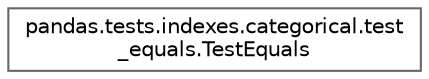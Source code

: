 digraph "Graphical Class Hierarchy"
{
 // LATEX_PDF_SIZE
  bgcolor="transparent";
  edge [fontname=Helvetica,fontsize=10,labelfontname=Helvetica,labelfontsize=10];
  node [fontname=Helvetica,fontsize=10,shape=box,height=0.2,width=0.4];
  rankdir="LR";
  Node0 [id="Node000000",label="pandas.tests.indexes.categorical.test\l_equals.TestEquals",height=0.2,width=0.4,color="grey40", fillcolor="white", style="filled",URL="$d6/df2/classpandas_1_1tests_1_1indexes_1_1categorical_1_1test__equals_1_1TestEquals.html",tooltip=" "];
}
